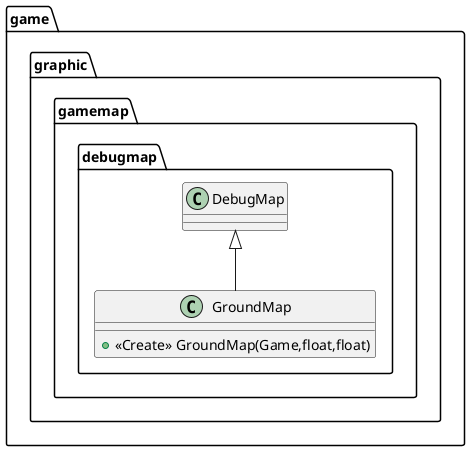 @startuml
class game.graphic.gamemap.debugmap.GroundMap {
+ <<Create>> GroundMap(Game,float,float)
}



game.graphic.gamemap.debugmap.DebugMap <|-- game.graphic.gamemap.debugmap.GroundMap
@enduml